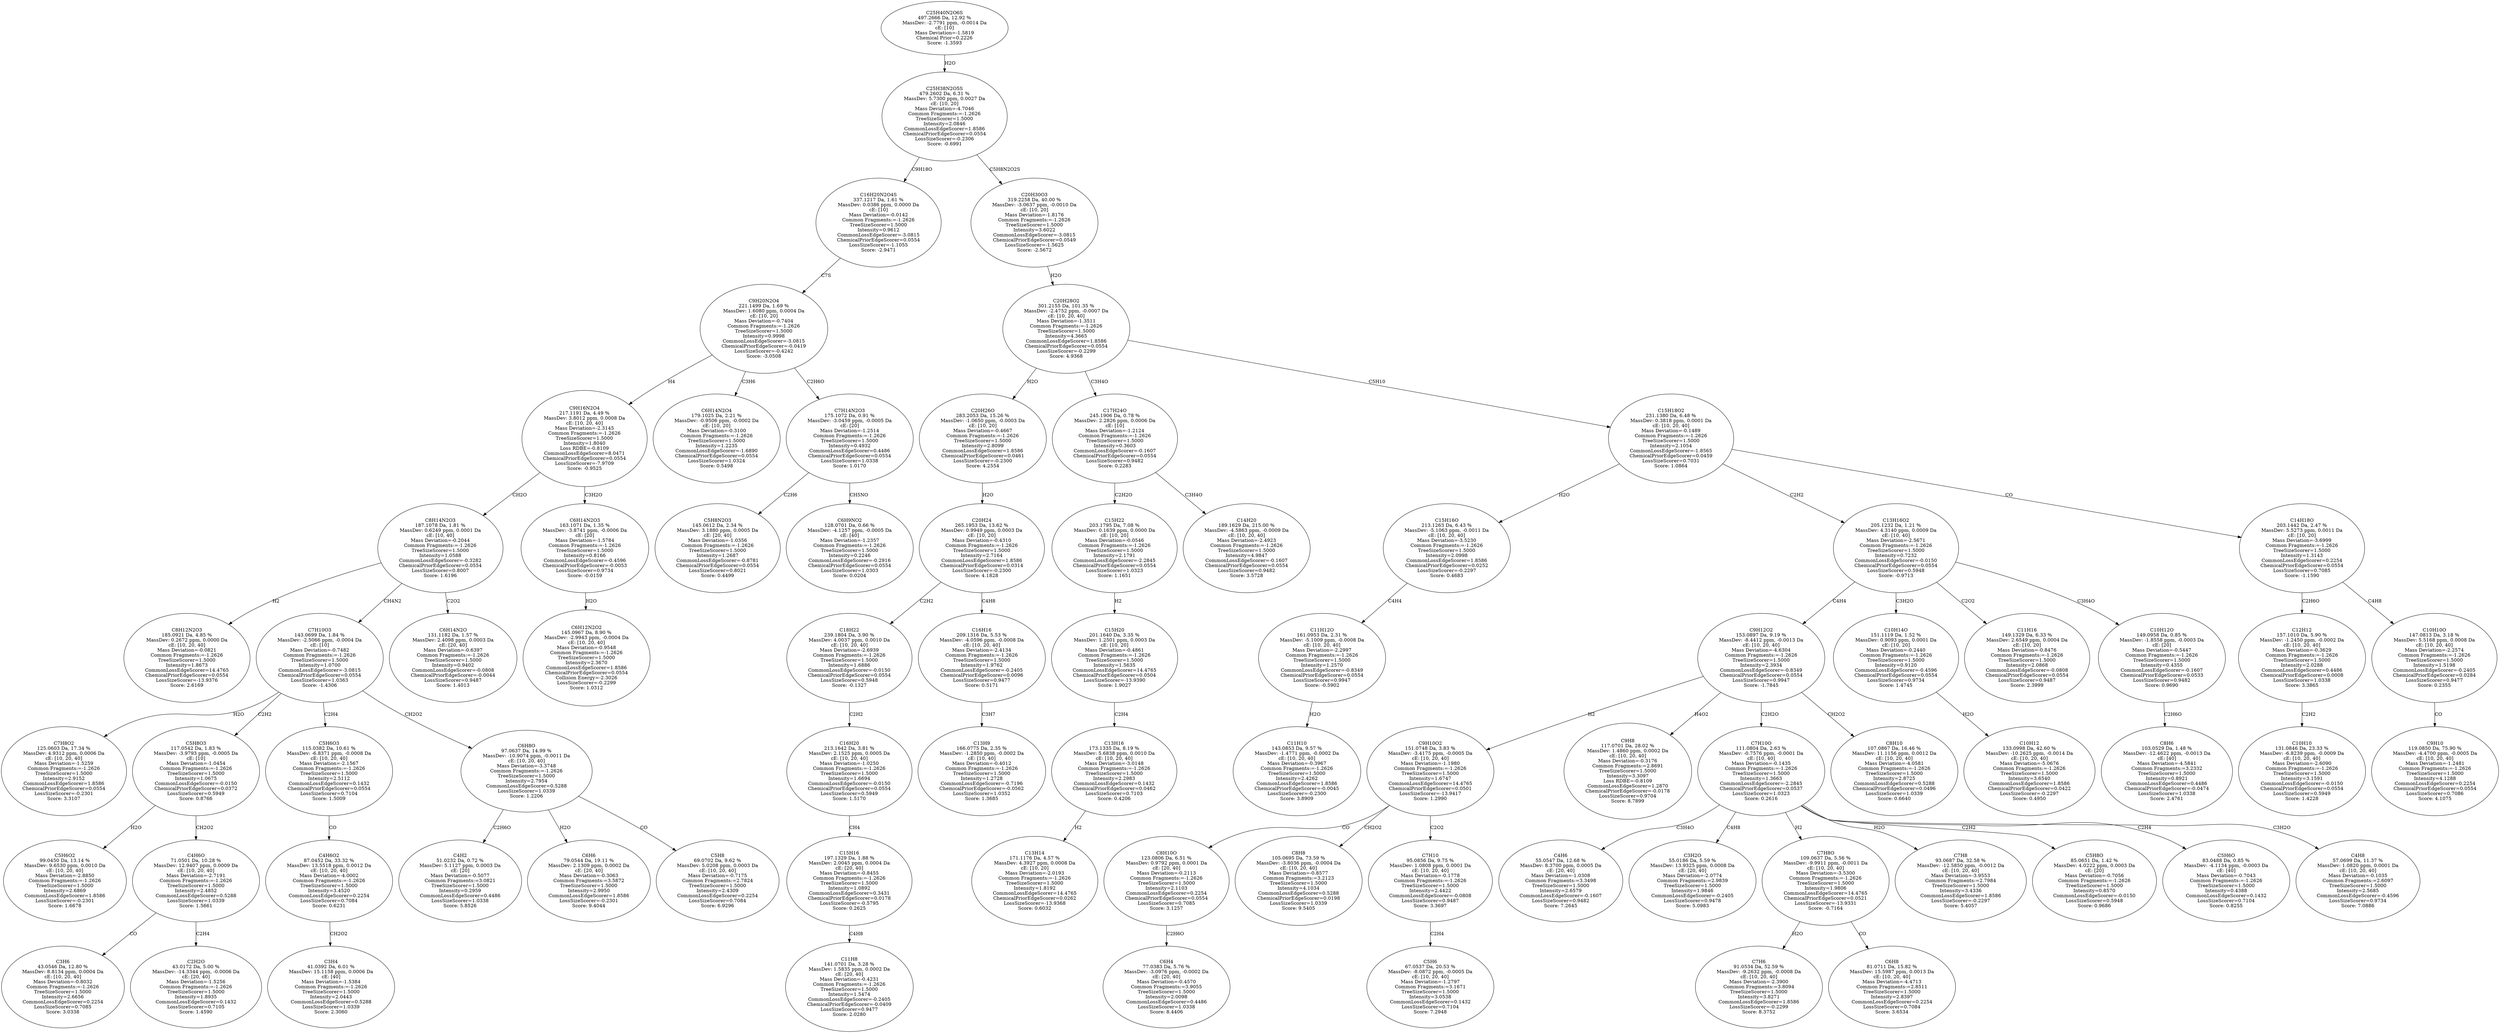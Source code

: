 strict digraph {
v1 [label="C8H12N2O3\n185.0921 Da, 4.85 %\nMassDev: 0.2672 ppm, 0.0000 Da\ncE: [10, 20, 40]\nMass Deviation=-0.0821\nCommon Fragments:=-1.2626\nTreeSizeScorer=1.5000\nIntensity=1.8673\nCommonLossEdgeScorer=14.4765\nChemicalPriorEdgeScorer=0.0554\nLossSizeScorer=-13.9376\nScore: 2.6169"];
v2 [label="C7H8O2\n125.0603 Da, 17.34 %\nMassDev: 4.9312 ppm, 0.0006 Da\ncE: [10, 20, 40]\nMass Deviation=-1.5259\nCommon Fragments:=-1.2626\nTreeSizeScorer=1.5000\nIntensity=2.9152\nCommonLossEdgeScorer=1.8586\nChemicalPriorEdgeScorer=0.0554\nLossSizeScorer=-0.2301\nScore: 3.3107"];
v3 [label="C5H6O2\n99.0450 Da, 13.14 %\nMassDev: 9.6530 ppm, 0.0010 Da\ncE: [10, 20, 40]\nMass Deviation=-2.8850\nCommon Fragments:=-1.2626\nTreeSizeScorer=1.5000\nIntensity=2.6869\nCommonLossEdgeScorer=1.8586\nLossSizeScorer=-0.2301\nScore: 1.6678"];
v4 [label="C3H6\n43.0546 Da, 12.80 %\nMassDev: 8.8134 ppm, 0.0004 Da\ncE: [10, 20, 40]\nMass Deviation=-0.8032\nCommon Fragments:=-1.2626\nTreeSizeScorer=1.5000\nIntensity=2.6656\nCommonLossEdgeScorer=0.2254\nLossSizeScorer=0.7085\nScore: 3.0338"];
v5 [label="C2H2O\n43.0172 Da, 5.00 %\nMassDev: -14.3344 ppm, -0.0006 Da\ncE: [20, 40]\nMass Deviation=-1.5256\nCommon Fragments:=-1.2626\nTreeSizeScorer=1.5000\nIntensity=1.8935\nCommonLossEdgeScorer=0.1432\nLossSizeScorer=0.7105\nScore: 1.4590"];
v6 [label="C4H6O\n71.0501 Da, 10.28 %\nMassDev: 12.9407 ppm, 0.0009 Da\ncE: [10, 20, 40]\nMass Deviation=-2.7191\nCommon Fragments:=-1.2626\nTreeSizeScorer=1.5000\nIntensity=2.4852\nCommonLossEdgeScorer=0.5288\nLossSizeScorer=1.0339\nScore: 1.5661"];
v7 [label="C5H8O3\n117.0542 Da, 1.83 %\nMassDev: -3.9793 ppm, -0.0005 Da\ncE: [10]\nMass Deviation=-1.0454\nCommon Fragments:=-1.2626\nTreeSizeScorer=1.5000\nIntensity=1.0675\nCommonLossEdgeScorer=-0.0150\nChemicalPriorEdgeScorer=0.0372\nLossSizeScorer=0.5949\nScore: 0.8766"];
v8 [label="C3H4\n41.0392 Da, 6.01 %\nMassDev: 15.1158 ppm, 0.0006 Da\ncE: [40]\nMass Deviation=-1.5384\nCommon Fragments:=-1.2626\nTreeSizeScorer=1.5000\nIntensity=2.0443\nCommonLossEdgeScorer=0.5288\nLossSizeScorer=1.0339\nScore: 2.3060"];
v9 [label="C4H6O2\n87.0452 Da, 33.32 %\nMassDev: 13.5518 ppm, 0.0012 Da\ncE: [10, 20, 40]\nMass Deviation=-4.0002\nCommon Fragments:=-1.2626\nTreeSizeScorer=1.5000\nIntensity=3.4520\nCommonLossEdgeScorer=0.2254\nLossSizeScorer=0.7084\nScore: 0.6231"];
v10 [label="C5H6O3\n115.0382 Da, 10.61 %\nMassDev: -6.8371 ppm, -0.0008 Da\ncE: [10, 20, 40]\nMass Deviation=-2.1567\nCommon Fragments:=-1.2626\nTreeSizeScorer=1.5000\nIntensity=2.5112\nCommonLossEdgeScorer=0.1432\nChemicalPriorEdgeScorer=0.0554\nLossSizeScorer=0.7104\nScore: 1.5009"];
v11 [label="C4H2\n51.0232 Da, 0.72 %\nMassDev: 5.1127 ppm, 0.0003 Da\ncE: [20]\nMass Deviation=-0.5077\nCommon Fragments:=3.0821\nTreeSizeScorer=1.5000\nIntensity=0.2959\nCommonLossEdgeScorer=0.4486\nLossSizeScorer=1.0338\nScore: 5.8526"];
v12 [label="C6H6\n79.0544 Da, 19.11 %\nMassDev: 2.1309 ppm, 0.0002 Da\ncE: [20, 40]\nMass Deviation=-0.3063\nCommon Fragments:=3.5872\nTreeSizeScorer=1.5000\nIntensity=2.9950\nCommonLossEdgeScorer=1.8586\nLossSizeScorer=-0.2301\nScore: 9.4044"];
v13 [label="C5H8\n69.0702 Da, 9.62 %\nMassDev: 5.0208 ppm, 0.0003 Da\ncE: [10, 20, 40]\nMass Deviation=-0.7175\nCommon Fragments:=2.7824\nTreeSizeScorer=1.5000\nIntensity=2.4309\nCommonLossEdgeScorer=0.2254\nLossSizeScorer=0.7084\nScore: 6.9296"];
v14 [label="C6H8O\n97.0637 Da, 14.99 %\nMassDev: -10.9074 ppm, -0.0011 Da\ncE: [10, 20, 40]\nMass Deviation=-3.3748\nCommon Fragments:=-1.2626\nTreeSizeScorer=1.5000\nIntensity=2.7954\nCommonLossEdgeScorer=0.5288\nLossSizeScorer=1.0339\nScore: 1.2206"];
v15 [label="C7H10O3\n143.0699 Da, 1.84 %\nMassDev: -2.5066 ppm, -0.0004 Da\ncE: [10]\nMass Deviation=-0.7482\nCommon Fragments:=-1.2626\nTreeSizeScorer=1.5000\nIntensity=1.0700\nCommonLossEdgeScorer=-3.0815\nChemicalPriorEdgeScorer=0.0554\nLossSizeScorer=1.0363\nScore: -1.4306"];
v16 [label="C6H14N2O\n131.1182 Da, 1.57 %\nMassDev: 2.4098 ppm, 0.0003 Da\ncE: [20, 40]\nMass Deviation=-0.6397\nCommon Fragments:=-1.2626\nTreeSizeScorer=1.5000\nIntensity=0.9402\nCommonLossEdgeScorer=-0.0808\nChemicalPriorEdgeScorer=-0.0044\nLossSizeScorer=0.9487\nScore: 1.4013"];
v17 [label="C8H14N2O3\n187.1078 Da, 1.81 %\nMassDev: 0.6249 ppm, 0.0001 Da\ncE: [10, 40]\nMass Deviation=-0.2044\nCommon Fragments:=-1.2626\nTreeSizeScorer=1.5000\nIntensity=1.0588\nCommonLossEdgeScorer=-0.3282\nChemicalPriorEdgeScorer=0.0554\nLossSizeScorer=0.8007\nScore: 1.6196"];
v18 [label="C6H12N2O2\n145.0967 Da, 8.90 %\nMassDev: -2.9943 ppm, -0.0004 Da\ncE: [10, 20, 40]\nMass Deviation=-0.9548\nCommon Fragments:=-1.2626\nTreeSizeScorer=1.5000\nIntensity=2.3670\nCommonLossEdgeScorer=1.8586\nChemicalPriorEdgeScorer=0.0554\nCollision Energy=-2.3026\nLossSizeScorer=-0.2299\nScore: 1.0312"];
v19 [label="C6H14N2O3\n163.1071 Da, 1.35 %\nMassDev: -3.8741 ppm, -0.0006 Da\ncE: [20]\nMass Deviation=-1.5784\nCommon Fragments:=-1.2626\nTreeSizeScorer=1.5000\nIntensity=0.8166\nCommonLossEdgeScorer=-0.4596\nChemicalPriorEdgeScorer=-0.0053\nLossSizeScorer=0.9734\nScore: -0.0159"];
v20 [label="C9H16N2O4\n217.1191 Da, 4.49 %\nMassDev: 3.8012 ppm, 0.0008 Da\ncE: [10, 20, 40]\nMass Deviation=-2.3145\nCommon Fragments:=-1.2626\nTreeSizeScorer=1.5000\nIntensity=1.8040\nLoss RDBE=-0.8109\nCommonLossEdgeScorer=8.0471\nChemicalPriorEdgeScorer=0.0554\nLossSizeScorer=-7.9709\nScore: -0.9525"];
v21 [label="C6H14N2O4\n179.1025 Da, 2.21 %\nMassDev: -0.9506 ppm, -0.0002 Da\ncE: [10, 20]\nMass Deviation=-0.3100\nCommon Fragments:=-1.2626\nTreeSizeScorer=1.5000\nIntensity=1.2235\nCommonLossEdgeScorer=-1.6890\nChemicalPriorEdgeScorer=0.0554\nLossSizeScorer=1.0324\nScore: 0.5498"];
v22 [label="C5H8N2O3\n145.0612 Da, 2.34 %\nMassDev: 3.1880 ppm, 0.0005 Da\ncE: [20, 40]\nMass Deviation=-1.0356\nCommon Fragments:=-1.2626\nTreeSizeScorer=1.5000\nIntensity=1.2687\nCommonLossEdgeScorer=-0.8781\nChemicalPriorEdgeScorer=0.0554\nLossSizeScorer=0.8021\nScore: 0.4499"];
v23 [label="C6H9NO2\n128.0701 Da, 0.66 %\nMassDev: -4.1257 ppm, -0.0005 Da\ncE: [40]\nMass Deviation=-1.2357\nCommon Fragments:=-1.2626\nTreeSizeScorer=1.5000\nIntensity=0.2246\nCommonLossEdgeScorer=-0.2916\nChemicalPriorEdgeScorer=0.0554\nLossSizeScorer=1.0303\nScore: 0.0204"];
v24 [label="C7H14N2O3\n175.1072 Da, 0.91 %\nMassDev: -3.0459 ppm, -0.0005 Da\ncE: [20]\nMass Deviation=-1.2514\nCommon Fragments:=-1.2626\nTreeSizeScorer=1.5000\nIntensity=0.4932\nCommonLossEdgeScorer=0.4486\nChemicalPriorEdgeScorer=0.0554\nLossSizeScorer=1.0338\nScore: 1.0170"];
v25 [label="C9H20N2O4\n221.1499 Da, 1.69 %\nMassDev: 1.6080 ppm, 0.0004 Da\ncE: [10, 20]\nMass Deviation=-0.7404\nCommon Fragments:=-1.2626\nTreeSizeScorer=1.5000\nIntensity=0.9998\nCommonLossEdgeScorer=-3.0815\nChemicalPriorEdgeScorer=-0.0419\nLossSizeScorer=-0.4242\nScore: -3.0508"];
v26 [label="C16H20N2O4S\n337.1217 Da, 1.61 %\nMassDev: 0.0386 ppm, 0.0000 Da\ncE: [10]\nMass Deviation=-0.0142\nCommon Fragments:=-1.2626\nTreeSizeScorer=1.5000\nIntensity=0.9612\nCommonLossEdgeScorer=-3.0815\nChemicalPriorEdgeScorer=0.0554\nLossSizeScorer=-1.1055\nScore: -2.9471"];
v27 [label="C11H8\n141.0701 Da, 3.28 %\nMassDev: 1.5835 ppm, 0.0002 Da\ncE: [20, 40]\nMass Deviation=-0.4231\nCommon Fragments:=-1.2626\nTreeSizeScorer=1.5000\nIntensity=1.5474\nCommonLossEdgeScorer=-0.2405\nChemicalPriorEdgeScorer=-0.0409\nLossSizeScorer=0.9477\nScore: 2.0280"];
v28 [label="C15H16\n197.1329 Da, 1.88 %\nMassDev: 2.0045 ppm, 0.0004 Da\ncE: [20, 40]\nMass Deviation=-0.8455\nCommon Fragments:=-1.2626\nTreeSizeScorer=1.5000\nIntensity=1.0892\nCommonLossEdgeScorer=0.3431\nChemicalPriorEdgeScorer=0.0178\nLossSizeScorer=-0.5795\nScore: 0.2625"];
v29 [label="C16H20\n213.1642 Da, 3.81 %\nMassDev: 2.1525 ppm, 0.0005 Da\ncE: [10, 20, 40]\nMass Deviation=-1.0250\nCommon Fragments:=-1.2626\nTreeSizeScorer=1.5000\nIntensity=1.6694\nCommonLossEdgeScorer=-0.0150\nChemicalPriorEdgeScorer=0.0554\nLossSizeScorer=0.5949\nScore: 1.5170"];
v30 [label="C18H22\n239.1804 Da, 3.90 %\nMassDev: 4.0037 ppm, 0.0010 Da\ncE: [10, 20, 40]\nMass Deviation=-2.6939\nCommon Fragments:=-1.2626\nTreeSizeScorer=1.5000\nIntensity=1.6886\nCommonLossEdgeScorer=-0.0150\nChemicalPriorEdgeScorer=0.0554\nLossSizeScorer=0.5948\nScore: -0.1327"];
v31 [label="C13H9\n166.0775 Da, 2.35 %\nMassDev: -1.2850 ppm, -0.0002 Da\ncE: [10, 40]\nMass Deviation=-0.4012\nCommon Fragments:=-1.2626\nTreeSizeScorer=1.5000\nIntensity=1.2728\nCommonLossEdgeScorer=-0.7196\nChemicalPriorEdgeScorer=-0.0562\nLossSizeScorer=1.0352\nScore: 1.3685"];
v32 [label="C16H16\n209.1316 Da, 5.53 %\nMassDev: -4.0596 ppm, -0.0008 Da\ncE: [10, 20, 40]\nMass Deviation=-2.4134\nCommon Fragments:=-1.2626\nTreeSizeScorer=1.5000\nIntensity=1.9762\nCommonLossEdgeScorer=-0.2405\nChemicalPriorEdgeScorer=0.0096\nLossSizeScorer=0.9477\nScore: 0.5171"];
v33 [label="C20H24\n265.1953 Da, 13.62 %\nMassDev: 0.9949 ppm, 0.0003 Da\ncE: [10, 20]\nMass Deviation=-0.4310\nCommon Fragments:=-1.2626\nTreeSizeScorer=1.5000\nIntensity=2.7164\nCommonLossEdgeScorer=1.8586\nChemicalPriorEdgeScorer=0.0314\nLossSizeScorer=-0.2300\nScore: 4.1828"];
v34 [label="C20H26O\n283.2053 Da, 15.26 %\nMassDev: -1.0650 ppm, -0.0003 Da\ncE: [10, 20]\nMass Deviation=-0.4667\nCommon Fragments:=-1.2626\nTreeSizeScorer=1.5000\nIntensity=2.8099\nCommonLossEdgeScorer=1.8586\nChemicalPriorEdgeScorer=0.0461\nLossSizeScorer=-0.2300\nScore: 4.2554"];
v35 [label="C13H14\n171.1176 Da, 4.57 %\nMassDev: 4.3927 ppm, 0.0008 Da\ncE: [10, 20]\nMass Deviation=-2.0193\nCommon Fragments:=-1.2626\nTreeSizeScorer=1.5000\nIntensity=1.8192\nCommonLossEdgeScorer=14.4765\nChemicalPriorEdgeScorer=0.0262\nLossSizeScorer=-13.9368\nScore: 0.6032"];
v36 [label="C13H16\n173.1335 Da, 8.19 %\nMassDev: 5.6838 ppm, 0.0010 Da\ncE: [10, 20, 40]\nMass Deviation=-3.0148\nCommon Fragments:=-1.2626\nTreeSizeScorer=1.5000\nIntensity=2.2983\nCommonLossEdgeScorer=0.1432\nChemicalPriorEdgeScorer=0.0462\nLossSizeScorer=0.7103\nScore: 0.4206"];
v37 [label="C15H20\n201.1640 Da, 3.35 %\nMassDev: 1.2501 ppm, 0.0003 Da\ncE: [10, 20]\nMass Deviation=-0.4861\nCommon Fragments:=-1.2626\nTreeSizeScorer=1.5000\nIntensity=1.5635\nCommonLossEdgeScorer=14.4765\nChemicalPriorEdgeScorer=0.0504\nLossSizeScorer=-13.9390\nScore: 1.9027"];
v38 [label="C15H22\n203.1795 Da, 7.08 %\nMassDev: 0.1639 ppm, 0.0000 Da\ncE: [10, 20]\nMass Deviation=-0.0546\nCommon Fragments:=-1.2626\nTreeSizeScorer=1.5000\nIntensity=2.1791\nCommonLossEdgeScorer=-2.2845\nChemicalPriorEdgeScorer=0.0554\nLossSizeScorer=1.0323\nScore: 1.1651"];
v39 [label="C14H20\n189.1629 Da, 215.00 %\nMassDev: -4.5863 ppm, -0.0009 Da\ncE: [10, 20, 40]\nMass Deviation=-2.4923\nCommon Fragments:=-1.2626\nTreeSizeScorer=1.5000\nIntensity=4.9847\nCommonLossEdgeScorer=-0.1607\nChemicalPriorEdgeScorer=0.0554\nLossSizeScorer=0.9482\nScore: 3.5728"];
v40 [label="C17H24O\n245.1906 Da, 0.78 %\nMassDev: 2.2826 ppm, 0.0006 Da\ncE: [10]\nMass Deviation=-1.2124\nCommon Fragments:=-1.2626\nTreeSizeScorer=1.5000\nIntensity=0.3603\nCommonLossEdgeScorer=-0.1607\nChemicalPriorEdgeScorer=0.0554\nLossSizeScorer=0.9482\nScore: 0.2283"];
v41 [label="C11H10\n143.0853 Da, 9.57 %\nMassDev: -1.4771 ppm, -0.0002 Da\ncE: [10, 20, 40]\nMass Deviation=-0.3967\nCommon Fragments:=-1.2626\nTreeSizeScorer=1.5000\nIntensity=2.4262\nCommonLossEdgeScorer=1.8586\nChemicalPriorEdgeScorer=-0.0045\nLossSizeScorer=-0.2300\nScore: 3.8909"];
v42 [label="C11H12O\n161.0953 Da, 2.31 %\nMassDev: -5.1009 ppm, -0.0008 Da\ncE: [10, 20, 40]\nMass Deviation=-2.2997\nCommon Fragments:=-1.2626\nTreeSizeScorer=1.5000\nIntensity=1.2570\nCommonLossEdgeScorer=-0.8349\nChemicalPriorEdgeScorer=0.0554\nLossSizeScorer=0.9947\nScore: -0.5902"];
v43 [label="C15H16O\n213.1263 Da, 6.43 %\nMassDev: -5.1063 ppm, -0.0011 Da\ncE: [10, 20, 40]\nMass Deviation=-3.5230\nCommon Fragments:=-1.2626\nTreeSizeScorer=1.5000\nIntensity=2.0998\nCommonLossEdgeScorer=1.8586\nChemicalPriorEdgeScorer=0.0252\nLossSizeScorer=-0.2297\nScore: 0.4683"];
v44 [label="C6H4\n77.0383 Da, 5.76 %\nMassDev: -3.0976 ppm, -0.0002 Da\ncE: [20, 40]\nMass Deviation=-0.4570\nCommon Fragments:=3.9055\nTreeSizeScorer=1.5000\nIntensity=2.0098\nCommonLossEdgeScorer=0.4486\nLossSizeScorer=1.0338\nScore: 8.4406"];
v45 [label="C8H10O\n123.0806 Da, 6.51 %\nMassDev: 0.9792 ppm, 0.0001 Da\ncE: [20, 40]\nMass Deviation=-0.2113\nCommon Fragments:=-1.2626\nTreeSizeScorer=1.5000\nIntensity=2.1103\nCommonLossEdgeScorer=0.2254\nChemicalPriorEdgeScorer=0.0554\nLossSizeScorer=0.7085\nScore: 3.1257"];
v46 [label="C8H8\n105.0695 Da, 73.59 %\nMassDev: -3.8036 ppm, -0.0004 Da\ncE: [10, 20, 40]\nMass Deviation=-0.8577\nCommon Fragments:=3.2123\nTreeSizeScorer=1.5000\nIntensity=4.1034\nCommonLossEdgeScorer=0.5288\nChemicalPriorEdgeScorer=0.0198\nLossSizeScorer=1.0339\nScore: 9.5405"];
v47 [label="C5H6\n67.0537 Da, 20.53 %\nMassDev: -8.0872 ppm, -0.0005 Da\ncE: [10, 20, 40]\nMass Deviation=-1.2797\nCommon Fragments:=3.1671\nTreeSizeScorer=1.5000\nIntensity=3.0538\nCommonLossEdgeScorer=0.1432\nLossSizeScorer=0.7104\nScore: 7.2948"];
v48 [label="C7H10\n95.0856 Da, 9.75 %\nMassDev: 1.0808 ppm, 0.0001 Da\ncE: [10, 20, 40]\nMass Deviation=-0.1778\nCommon Fragments:=-1.2626\nTreeSizeScorer=1.5000\nIntensity=2.4422\nCommonLossEdgeScorer=-0.0808\nLossSizeScorer=0.9487\nScore: 3.3697"];
v49 [label="C9H10O2\n151.0748 Da, 3.83 %\nMassDev: -3.4175 ppm, -0.0005 Da\ncE: [10, 20, 40]\nMass Deviation=-1.1980\nCommon Fragments:=-1.2626\nTreeSizeScorer=1.5000\nIntensity=1.6747\nCommonLossEdgeScorer=14.4765\nChemicalPriorEdgeScorer=0.0501\nLossSizeScorer=-13.9417\nScore: 1.2990"];
v50 [label="C9H8\n117.0701 Da, 28.02 %\nMassDev: 1.4860 ppm, 0.0002 Da\ncE: [10, 20, 40]\nMass Deviation=-0.3176\nCommon Fragments:=2.8691\nTreeSizeScorer=1.5000\nIntensity=3.3097\nLoss RDBE=-0.8109\nCommonLossEdgeScorer=1.2870\nChemicalPriorEdgeScorer=-0.0178\nLossSizeScorer=0.9704\nScore: 8.7899"];
v51 [label="C4H6\n55.0547 Da, 12.68 %\nMassDev: 8.3700 ppm, 0.0005 Da\ncE: [20, 40]\nMass Deviation=-1.0308\nCommon Fragments:=3.3498\nTreeSizeScorer=1.5000\nIntensity=2.6579\nCommonLossEdgeScorer=-0.1607\nLossSizeScorer=0.9482\nScore: 7.2645"];
v52 [label="C3H2O\n55.0186 Da, 5.59 %\nMassDev: 13.9325 ppm, 0.0008 Da\ncE: [20, 40]\nMass Deviation=-2.0774\nCommon Fragments:=2.9839\nTreeSizeScorer=1.5000\nIntensity=1.9846\nCommonLossEdgeScorer=-0.2405\nLossSizeScorer=0.9478\nScore: 5.0983"];
v53 [label="C7H6\n91.0534 Da, 52.59 %\nMassDev: -9.2632 ppm, -0.0008 Da\ncE: [10, 20, 40]\nMass Deviation=-2.3900\nCommon Fragments:=3.8094\nTreeSizeScorer=1.5000\nIntensity=3.8271\nCommonLossEdgeScorer=1.8586\nLossSizeScorer=-0.2299\nScore: 8.3752"];
v54 [label="C6H8\n81.0711 Da, 15.82 %\nMassDev: 15.5987 ppm, 0.0013 Da\ncE: [10, 20, 40]\nMass Deviation=-4.4713\nCommon Fragments:=2.8511\nTreeSizeScorer=1.5000\nIntensity=2.8397\nCommonLossEdgeScorer=0.2254\nLossSizeScorer=0.7084\nScore: 3.6534"];
v55 [label="C7H8O\n109.0637 Da, 5.56 %\nMassDev: -9.9911 ppm, -0.0011 Da\ncE: [10, 20, 40]\nMass Deviation=-3.5300\nCommon Fragments:=-1.2626\nTreeSizeScorer=1.5000\nIntensity=1.9806\nCommonLossEdgeScorer=14.4765\nChemicalPriorEdgeScorer=0.0521\nLossSizeScorer=-13.9331\nScore: -0.7164"];
v56 [label="C7H8\n93.0687 Da, 32.58 %\nMassDev: -12.5850 ppm, -0.0012 Da\ncE: [10, 20, 40]\nMass Deviation=-3.9553\nCommon Fragments:=2.7984\nTreeSizeScorer=1.5000\nIntensity=3.4336\nCommonLossEdgeScorer=1.8586\nLossSizeScorer=-0.2297\nScore: 5.4057"];
v57 [label="C5H8O\n85.0651 Da, 1.42 %\nMassDev: 4.0222 ppm, 0.0003 Da\ncE: [20]\nMass Deviation=-0.7056\nCommon Fragments:=-1.2626\nTreeSizeScorer=1.5000\nIntensity=0.8570\nCommonLossEdgeScorer=-0.0150\nLossSizeScorer=0.5948\nScore: 0.9686"];
v58 [label="C5H6O\n83.0488 Da, 0.85 %\nMassDev: -4.1134 ppm, -0.0003 Da\ncE: [40]\nMass Deviation=-0.7043\nCommon Fragments:=-1.2626\nTreeSizeScorer=1.5000\nIntensity=0.4388\nCommonLossEdgeScorer=0.1432\nLossSizeScorer=0.7104\nScore: 0.8255"];
v59 [label="C4H8\n57.0699 Da, 11.37 %\nMassDev: 1.0820 ppm, 0.0001 Da\ncE: [10, 20, 40]\nMass Deviation=-0.1035\nCommon Fragments:=2.6097\nTreeSizeScorer=1.5000\nIntensity=2.5685\nCommonLossEdgeScorer=-0.4596\nLossSizeScorer=0.9734\nScore: 7.0886"];
v60 [label="C7H10O\n111.0804 Da, 2.63 %\nMassDev: -0.7576 ppm, -0.0001 Da\ncE: [10, 40]\nMass Deviation=-0.1435\nCommon Fragments:=-1.2626\nTreeSizeScorer=1.5000\nIntensity=1.3663\nCommonLossEdgeScorer=-2.2845\nChemicalPriorEdgeScorer=0.0537\nLossSizeScorer=1.0323\nScore: 0.2616"];
v61 [label="C8H10\n107.0867 Da, 16.46 %\nMassDev: 11.1156 ppm, 0.0012 Da\ncE: [10, 20, 40]\nMass Deviation=-4.0581\nCommon Fragments:=-1.2626\nTreeSizeScorer=1.5000\nIntensity=2.8725\nCommonLossEdgeScorer=0.5288\nChemicalPriorEdgeScorer=0.0496\nLossSizeScorer=1.0339\nScore: 0.6640"];
v62 [label="C9H12O2\n153.0897 Da, 9.19 %\nMassDev: -8.4412 ppm, -0.0013 Da\ncE: [10, 20, 40]\nMass Deviation=-4.6304\nCommon Fragments:=-1.2626\nTreeSizeScorer=1.5000\nIntensity=2.3934\nCommonLossEdgeScorer=-0.8349\nChemicalPriorEdgeScorer=0.0554\nLossSizeScorer=0.9947\nScore: -1.7845"];
v63 [label="C10H12\n133.0998 Da, 42.60 %\nMassDev: -10.2625 ppm, -0.0014 Da\ncE: [10, 20, 40]\nMass Deviation=-5.0676\nCommon Fragments:=-1.2626\nTreeSizeScorer=1.5000\nIntensity=3.6540\nCommonLossEdgeScorer=1.8586\nChemicalPriorEdgeScorer=0.0422\nLossSizeScorer=-0.2297\nScore: 0.4950"];
v64 [label="C10H14O\n151.1119 Da, 1.52 %\nMassDev: 0.9093 ppm, 0.0001 Da\ncE: [10, 20]\nMass Deviation=-0.2440\nCommon Fragments:=-1.2626\nTreeSizeScorer=1.5000\nIntensity=0.9120\nCommonLossEdgeScorer=-0.4596\nChemicalPriorEdgeScorer=0.0554\nLossSizeScorer=0.9734\nScore: 1.4745"];
v65 [label="C11H16\n149.1329 Da, 6.33 %\nMassDev: 2.6549 ppm, 0.0004 Da\ncE: [10, 20]\nMass Deviation=-0.8476\nCommon Fragments:=-1.2626\nTreeSizeScorer=1.5000\nIntensity=2.0868\nCommonLossEdgeScorer=-0.0808\nChemicalPriorEdgeScorer=0.0554\nLossSizeScorer=0.9487\nScore: 2.3999"];
v66 [label="C8H6\n103.0529 Da, 1.48 %\nMassDev: -12.4622 ppm, -0.0013 Da\ncE: [40]\nMass Deviation=-4.5841\nCommon Fragments:=3.2332\nTreeSizeScorer=1.5000\nIntensity=0.8921\nCommonLossEdgeScorer=0.4486\nChemicalPriorEdgeScorer=-0.0474\nLossSizeScorer=1.0338\nScore: 2.4761"];
v67 [label="C10H12O\n149.0958 Da, 0.85 %\nMassDev: -1.8558 ppm, -0.0003 Da\ncE: [20]\nMass Deviation=-0.5447\nCommon Fragments:=-1.2626\nTreeSizeScorer=1.5000\nIntensity=0.4355\nCommonLossEdgeScorer=-0.1607\nChemicalPriorEdgeScorer=0.0533\nLossSizeScorer=0.9482\nScore: 0.9690"];
v68 [label="C13H16O2\n205.1232 Da, 1.21 %\nMassDev: 4.3140 ppm, 0.0009 Da\ncE: [10, 40]\nMass Deviation=-2.5671\nCommon Fragments:=-1.2626\nTreeSizeScorer=1.5000\nIntensity=0.7232\nCommonLossEdgeScorer=-0.0150\nChemicalPriorEdgeScorer=0.0554\nLossSizeScorer=0.5948\nScore: -0.9713"];
v69 [label="C10H10\n131.0846 Da, 23.33 %\nMassDev: -6.8239 ppm, -0.0009 Da\ncE: [10, 20, 40]\nMass Deviation=-2.6090\nCommon Fragments:=-1.2626\nTreeSizeScorer=1.5000\nIntensity=3.1591\nCommonLossEdgeScorer=-0.0150\nChemicalPriorEdgeScorer=0.0554\nLossSizeScorer=0.5949\nScore: 1.4228"];
v70 [label="C12H12\n157.1010 Da, 5.90 %\nMassDev: -1.2450 ppm, -0.0002 Da\ncE: [10, 20, 40]\nMass Deviation=-0.3629\nCommon Fragments:=-1.2626\nTreeSizeScorer=1.5000\nIntensity=2.0288\nCommonLossEdgeScorer=0.4486\nChemicalPriorEdgeScorer=0.0008\nLossSizeScorer=1.0338\nScore: 3.3865"];
v71 [label="C9H10\n119.0850 Da, 75.90 %\nMassDev: -4.4700 ppm, -0.0005 Da\ncE: [10, 20, 40]\nMass Deviation=-1.2481\nCommon Fragments:=-1.2626\nTreeSizeScorer=1.5000\nIntensity=4.1288\nCommonLossEdgeScorer=0.2254\nChemicalPriorEdgeScorer=0.0554\nLossSizeScorer=0.7086\nScore: 4.1075"];
v72 [label="C10H10O\n147.0813 Da, 3.18 %\nMassDev: 5.5168 ppm, 0.0008 Da\ncE: [10, 20, 40]\nMass Deviation=-2.2574\nCommon Fragments:=-1.2626\nTreeSizeScorer=1.5000\nIntensity=1.5198\nCommonLossEdgeScorer=-0.2405\nChemicalPriorEdgeScorer=0.0284\nLossSizeScorer=0.9477\nScore: 0.2355"];
v73 [label="C14H18O\n203.1442 Da, 2.47 %\nMassDev: 5.5273 ppm, 0.0011 Da\ncE: [10, 20]\nMass Deviation=-3.6999\nCommon Fragments:=-1.2626\nTreeSizeScorer=1.5000\nIntensity=1.3143\nCommonLossEdgeScorer=0.2254\nChemicalPriorEdgeScorer=0.0554\nLossSizeScorer=0.7085\nScore: -1.1590"];
v74 [label="C15H18O2\n231.1380 Da, 6.48 %\nMassDev: 0.3818 ppm, 0.0001 Da\ncE: [10, 20, 40]\nMass Deviation=-0.1489\nCommon Fragments:=-1.2626\nTreeSizeScorer=1.5000\nIntensity=2.1054\nCommonLossEdgeScorer=-1.8565\nChemicalPriorEdgeScorer=0.0459\nLossSizeScorer=0.7031\nScore: 1.0864"];
v75 [label="C20H28O2\n301.2155 Da, 101.35 %\nMassDev: -2.4752 ppm, -0.0007 Da\ncE: [10, 20, 40]\nMass Deviation=-1.3511\nCommon Fragments:=-1.2626\nTreeSizeScorer=1.5000\nIntensity=4.3665\nCommonLossEdgeScorer=1.8586\nChemicalPriorEdgeScorer=0.0554\nLossSizeScorer=-0.2299\nScore: 4.9368"];
v76 [label="C20H30O3\n319.2258 Da, 40.00 %\nMassDev: -3.0637 ppm, -0.0010 Da\ncE: [10, 20]\nMass Deviation=-1.8176\nCommon Fragments:=-1.2626\nTreeSizeScorer=1.5000\nIntensity=3.6022\nCommonLossEdgeScorer=-3.0815\nChemicalPriorEdgeScorer=0.0549\nLossSizeScorer=-1.5625\nScore: -2.5672"];
v77 [label="C25H38N2O5S\n479.2602 Da, 6.31 %\nMassDev: 5.7300 ppm, 0.0027 Da\ncE: [10, 20]\nMass Deviation=-4.7046\nCommon Fragments:=-1.2626\nTreeSizeScorer=1.5000\nIntensity=2.0846\nCommonLossEdgeScorer=1.8586\nChemicalPriorEdgeScorer=0.0554\nLossSizeScorer=-0.2306\nScore: -0.6991"];
v78 [label="C25H40N2O6S\n497.2666 Da, 12.92 %\nMassDev: -2.7791 ppm, -0.0014 Da\ncE: [10]\nMass Deviation=-1.5819\nChemical Prior=0.2226\nScore: -1.3593"];
v17 -> v1 [label="H2"];
v15 -> v2 [label="H2O"];
v7 -> v3 [label="H2O"];
v6 -> v4 [label="CO"];
v6 -> v5 [label="C2H4"];
v7 -> v6 [label="CH2O2"];
v15 -> v7 [label="C2H2"];
v9 -> v8 [label="CH2O2"];
v10 -> v9 [label="CO"];
v15 -> v10 [label="C2H4"];
v14 -> v11 [label="C2H6O"];
v14 -> v12 [label="H2O"];
v14 -> v13 [label="CO"];
v15 -> v14 [label="CH2O2"];
v17 -> v15 [label="CH4N2"];
v17 -> v16 [label="C2O2"];
v20 -> v17 [label="CH2O"];
v19 -> v18 [label="H2O"];
v20 -> v19 [label="C3H2O"];
v25 -> v20 [label="H4"];
v25 -> v21 [label="C3H6"];
v24 -> v22 [label="C2H6"];
v24 -> v23 [label="CH5NO"];
v25 -> v24 [label="C2H6O"];
v26 -> v25 [label="C7S"];
v77 -> v26 [label="C9H18O"];
v28 -> v27 [label="C4H8"];
v29 -> v28 [label="CH4"];
v30 -> v29 [label="C2H2"];
v33 -> v30 [label="C2H2"];
v32 -> v31 [label="C3H7"];
v33 -> v32 [label="C4H8"];
v34 -> v33 [label="H2O"];
v75 -> v34 [label="H2O"];
v36 -> v35 [label="H2"];
v37 -> v36 [label="C2H4"];
v38 -> v37 [label="H2"];
v40 -> v38 [label="C2H2O"];
v40 -> v39 [label="C3H4O"];
v75 -> v40 [label="C3H4O"];
v42 -> v41 [label="H2O"];
v43 -> v42 [label="C4H4"];
v74 -> v43 [label="H2O"];
v45 -> v44 [label="C2H6O"];
v49 -> v45 [label="CO"];
v49 -> v46 [label="CH2O2"];
v48 -> v47 [label="C2H4"];
v49 -> v48 [label="C2O2"];
v62 -> v49 [label="H2"];
v62 -> v50 [label="H4O2"];
v60 -> v51 [label="C3H4O"];
v60 -> v52 [label="C4H8"];
v55 -> v53 [label="H2O"];
v55 -> v54 [label="CO"];
v60 -> v55 [label="H2"];
v60 -> v56 [label="H2O"];
v60 -> v57 [label="C2H2"];
v60 -> v58 [label="C2H4"];
v60 -> v59 [label="C3H2O"];
v62 -> v60 [label="C2H2O"];
v62 -> v61 [label="CH2O2"];
v68 -> v62 [label="C4H4"];
v64 -> v63 [label="H2O"];
v68 -> v64 [label="C3H2O"];
v68 -> v65 [label="C2O2"];
v67 -> v66 [label="C2H6O"];
v68 -> v67 [label="C3H4O"];
v74 -> v68 [label="C2H2"];
v70 -> v69 [label="C2H2"];
v73 -> v70 [label="C2H6O"];
v72 -> v71 [label="CO"];
v73 -> v72 [label="C4H8"];
v74 -> v73 [label="CO"];
v75 -> v74 [label="C5H10"];
v76 -> v75 [label="H2O"];
v77 -> v76 [label="C5H8N2O2S"];
v78 -> v77 [label="H2O"];
}
